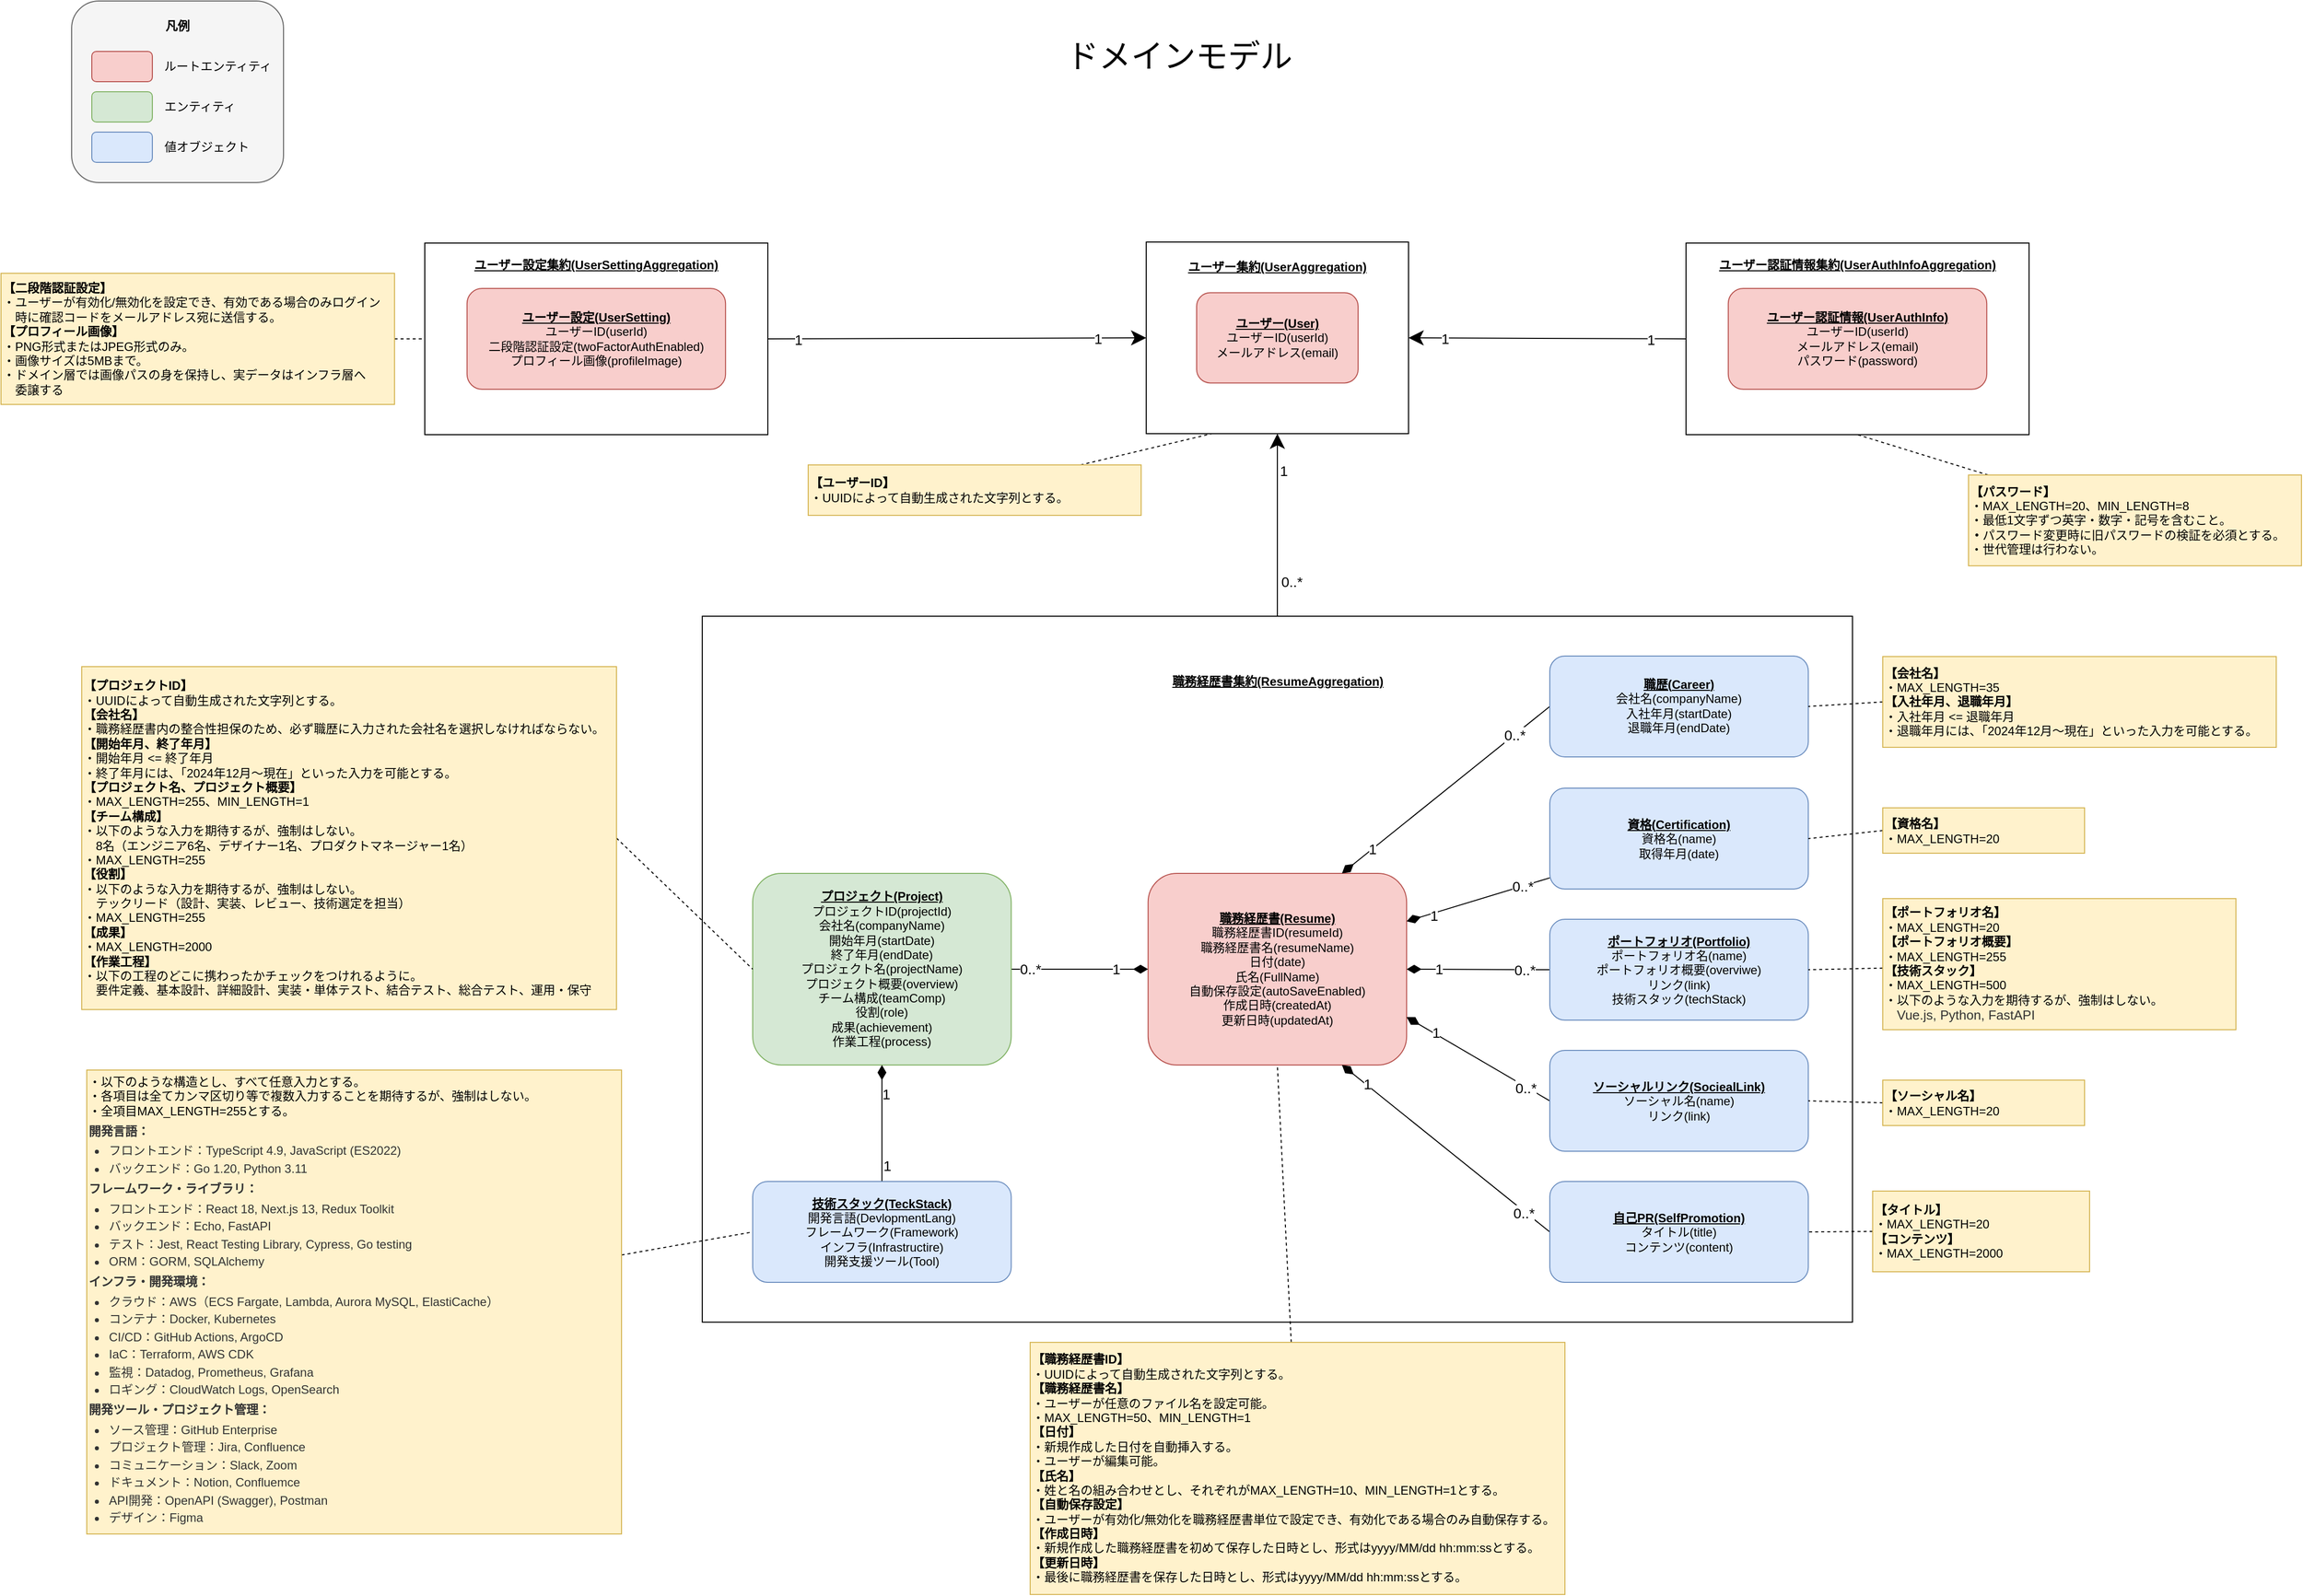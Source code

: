 <mxfile version="26.0.4">
  <diagram name="ページ1" id="oXaW7aQPTFVuqWrh0Pf7">
    <mxGraphModel dx="1912" dy="1139" grid="1" gridSize="10" guides="1" tooltips="1" connect="1" arrows="1" fold="1" page="1" pageScale="1" pageWidth="1169" pageHeight="1654" math="0" shadow="0">
      <root>
        <mxCell id="0" />
        <mxCell id="1" parent="0" />
        <mxCell id="-X1_m2EYrhHD0JWwDC6E-24" value="" style="group" parent="1" vertex="1" connectable="0">
          <mxGeometry x="1700" y="280" width="340" height="190" as="geometry" />
        </mxCell>
        <mxCell id="-X1_m2EYrhHD0JWwDC6E-25" value="" style="rounded=0;whiteSpace=wrap;html=1;align=center;" parent="-X1_m2EYrhHD0JWwDC6E-24" vertex="1">
          <mxGeometry width="340" height="190" as="geometry" />
        </mxCell>
        <mxCell id="-X1_m2EYrhHD0JWwDC6E-26" value="&lt;b&gt;&lt;u&gt;ユーザー認証情報集約(UserAuthInfoAggregation)&lt;/u&gt;&lt;/b&gt;" style="text;html=1;align=center;verticalAlign=middle;whiteSpace=wrap;rounded=0;" parent="-X1_m2EYrhHD0JWwDC6E-24" vertex="1">
          <mxGeometry x="27.02" y="7.037" width="285.95" height="29.999" as="geometry" />
        </mxCell>
        <mxCell id="-X1_m2EYrhHD0JWwDC6E-27" value="&lt;b&gt;&lt;u&gt;ユーザー認証情報(UserAuthInfo)&lt;/u&gt;&lt;/b&gt;&lt;br&gt;ユーザーID(userId)&lt;br&gt;メールアドレス(email)&lt;br&gt;パスワード(password)" style="rounded=1;whiteSpace=wrap;html=1;aspect=fixed;fillColor=#f8cecc;strokeColor=#b85450;" parent="-X1_m2EYrhHD0JWwDC6E-24" vertex="1">
          <mxGeometry x="41.89" y="45.001" width="256.21" height="100" as="geometry" />
        </mxCell>
        <mxCell id="-X1_m2EYrhHD0JWwDC6E-133" value="" style="group" parent="1" vertex="1" connectable="0">
          <mxGeometry x="450" y="280" width="340" height="190" as="geometry" />
        </mxCell>
        <mxCell id="-X1_m2EYrhHD0JWwDC6E-134" value="" style="rounded=0;whiteSpace=wrap;html=1;align=center;" parent="-X1_m2EYrhHD0JWwDC6E-133" vertex="1">
          <mxGeometry width="340" height="190" as="geometry" />
        </mxCell>
        <mxCell id="-X1_m2EYrhHD0JWwDC6E-135" value="&lt;b&gt;&lt;u&gt;ユーザー設定集約(UserSettingAggregation)&lt;/u&gt;&lt;/b&gt;" style="text;html=1;align=center;verticalAlign=middle;whiteSpace=wrap;rounded=0;" parent="-X1_m2EYrhHD0JWwDC6E-133" vertex="1">
          <mxGeometry x="27.02" y="7.037" width="285.95" height="29.999" as="geometry" />
        </mxCell>
        <mxCell id="-X1_m2EYrhHD0JWwDC6E-136" value="&lt;b&gt;&lt;u&gt;ユーザー設定(UserSetting)&lt;/u&gt;&lt;/b&gt;&lt;br&gt;ユーザーID(userId)&lt;br&gt;二段階認証設定(twoFactorAuthEnabled)&lt;br&gt;プロフィール画像(profileImage)" style="rounded=1;whiteSpace=wrap;html=1;aspect=fixed;fillColor=#f8cecc;strokeColor=#b85450;" parent="-X1_m2EYrhHD0JWwDC6E-133" vertex="1">
          <mxGeometry x="41.89" y="45.001" width="256.21" height="100" as="geometry" />
        </mxCell>
        <mxCell id="-X1_m2EYrhHD0JWwDC6E-205" value="" style="group" parent="1" vertex="1" connectable="0">
          <mxGeometry x="110" y="650" width="2175" height="970" as="geometry" />
        </mxCell>
        <mxCell id="-X1_m2EYrhHD0JWwDC6E-150" value="" style="group;" parent="-X1_m2EYrhHD0JWwDC6E-205" vertex="1" connectable="0">
          <mxGeometry x="615" width="1140" height="730.001" as="geometry" />
        </mxCell>
        <mxCell id="-X1_m2EYrhHD0JWwDC6E-209" style="rounded=0;orthogonalLoop=1;jettySize=auto;html=1;exitX=0.5;exitY=0;exitDx=0;exitDy=0;entryX=0.5;entryY=1;entryDx=0;entryDy=0;endSize=12;" parent="-X1_m2EYrhHD0JWwDC6E-150" source="-X1_m2EYrhHD0JWwDC6E-151" target="-X1_m2EYrhHD0JWwDC6E-2" edge="1">
          <mxGeometry relative="1" as="geometry" />
        </mxCell>
        <mxCell id="-X1_m2EYrhHD0JWwDC6E-210" value="&lt;font style=&quot;font-size: 14px;&quot;&gt;0..*&lt;/font&gt;" style="edgeLabel;html=1;align=center;verticalAlign=middle;resizable=0;points=[];" parent="-X1_m2EYrhHD0JWwDC6E-209" vertex="1" connectable="0">
          <mxGeometry x="-0.624" y="1" relative="1" as="geometry">
            <mxPoint x="15" as="offset" />
          </mxGeometry>
        </mxCell>
        <mxCell id="-X1_m2EYrhHD0JWwDC6E-211" value="&lt;font style=&quot;font-size: 14px;&quot;&gt;1&lt;/font&gt;" style="edgeLabel;html=1;align=center;verticalAlign=middle;resizable=0;points=[];" parent="-X1_m2EYrhHD0JWwDC6E-209" vertex="1" connectable="0">
          <mxGeometry x="0.595" y="-1" relative="1" as="geometry">
            <mxPoint x="5" as="offset" />
          </mxGeometry>
        </mxCell>
        <mxCell id="-X1_m2EYrhHD0JWwDC6E-151" value="" style="rounded=0;whiteSpace=wrap;html=1;align=center;" parent="-X1_m2EYrhHD0JWwDC6E-150" vertex="1">
          <mxGeometry width="1140" height="700" as="geometry" />
        </mxCell>
        <mxCell id="-X1_m2EYrhHD0JWwDC6E-152" value="&lt;b&gt;&lt;u&gt;職務経歴書集約(Resume&lt;/u&gt;&lt;/b&gt;&lt;b&gt;&lt;u&gt;Aggregation)&lt;/u&gt;&lt;/b&gt;" style="text;html=1;align=center;verticalAlign=middle;whiteSpace=wrap;rounded=0;" parent="-X1_m2EYrhHD0JWwDC6E-150" vertex="1">
          <mxGeometry x="90.596" y="20.699" width="958.774" height="88.238" as="geometry" />
        </mxCell>
        <mxCell id="-X1_m2EYrhHD0JWwDC6E-153" value="&lt;b&gt;&lt;u&gt;職務経歴書(Resume)&lt;/u&gt;&lt;/b&gt;&lt;div&gt;職務経歴書ID(resumeId)&lt;br&gt;職務経歴書名(resumeName)&lt;br&gt;日付(date)&lt;br&gt;氏名(FullName)&lt;br&gt;自動保存設定(autoSaveEnabled)&lt;/div&gt;&lt;div&gt;作成日時(createdAt)&lt;br&gt;更新日時(updatedAt)&lt;/div&gt;" style="rounded=1;whiteSpace=wrap;html=1;fillColor=#f8cecc;strokeColor=#b85450;" parent="-X1_m2EYrhHD0JWwDC6E-150" vertex="1">
          <mxGeometry x="441.88" y="255.001" width="256.21" height="190" as="geometry" />
        </mxCell>
        <mxCell id="-X1_m2EYrhHD0JWwDC6E-166" style="rounded=0;orthogonalLoop=1;jettySize=auto;html=1;exitX=1;exitY=0.5;exitDx=0;exitDy=0;entryX=0;entryY=0.5;entryDx=0;entryDy=0;endArrow=diamondThin;endFill=1;endSize=12;" parent="-X1_m2EYrhHD0JWwDC6E-150" source="-X1_m2EYrhHD0JWwDC6E-154" target="-X1_m2EYrhHD0JWwDC6E-153" edge="1">
          <mxGeometry relative="1" as="geometry" />
        </mxCell>
        <mxCell id="-X1_m2EYrhHD0JWwDC6E-168" value="&lt;font style=&quot;font-size: 14px;&quot;&gt;0..*&lt;/font&gt;" style="edgeLabel;html=1;align=center;verticalAlign=middle;resizable=0;points=[];" parent="-X1_m2EYrhHD0JWwDC6E-166" vertex="1" connectable="0">
          <mxGeometry x="-0.748" y="-1" relative="1" as="geometry">
            <mxPoint x="2" y="-1" as="offset" />
          </mxGeometry>
        </mxCell>
        <mxCell id="-X1_m2EYrhHD0JWwDC6E-169" value="&lt;font style=&quot;font-size: 14px;&quot;&gt;1&lt;/font&gt;" style="edgeLabel;html=1;align=center;verticalAlign=middle;resizable=0;points=[];" parent="-X1_m2EYrhHD0JWwDC6E-166" vertex="1" connectable="0">
          <mxGeometry x="0.392" y="-2" relative="1" as="geometry">
            <mxPoint x="9" y="-2" as="offset" />
          </mxGeometry>
        </mxCell>
        <mxCell id="-X1_m2EYrhHD0JWwDC6E-154" value="&lt;b&gt;&lt;u&gt;プロジェクト(Project)&lt;/u&gt;&lt;/b&gt;&lt;div&gt;プロジェクトID(projectId)&lt;br&gt;会社名(companyName)&lt;br&gt;開始年月(startDate)&lt;br&gt;終了年月(endDate)&lt;br&gt;プロジェクト名(projectName)&lt;br&gt;プロジェクト概要(overview)&lt;br&gt;チーム構成(teamComp)&lt;br&gt;役割(role)&lt;br&gt;成果(achievement)&lt;br&gt;作業工程(process)&lt;br&gt;&lt;/div&gt;" style="rounded=1;whiteSpace=wrap;html=1;fillColor=#d5e8d4;strokeColor=#82b366;" parent="-X1_m2EYrhHD0JWwDC6E-150" vertex="1">
          <mxGeometry x="50" y="255" width="256.21" height="190" as="geometry" />
        </mxCell>
        <mxCell id="-X1_m2EYrhHD0JWwDC6E-164" style="rounded=0;orthogonalLoop=1;jettySize=auto;html=1;exitX=0;exitY=0.5;exitDx=0;exitDy=0;entryX=0.75;entryY=0;entryDx=0;entryDy=0;endArrow=diamondThin;endFill=1;endSize=12;" parent="-X1_m2EYrhHD0JWwDC6E-150" source="-X1_m2EYrhHD0JWwDC6E-128" target="-X1_m2EYrhHD0JWwDC6E-153" edge="1">
          <mxGeometry relative="1" as="geometry" />
        </mxCell>
        <mxCell id="-X1_m2EYrhHD0JWwDC6E-174" value="&lt;font style=&quot;font-size: 14px;&quot;&gt;1&lt;/font&gt;" style="edgeLabel;html=1;align=center;verticalAlign=middle;resizable=0;points=[];" parent="-X1_m2EYrhHD0JWwDC6E-164" vertex="1" connectable="0">
          <mxGeometry x="0.706" relative="1" as="geometry">
            <mxPoint as="offset" />
          </mxGeometry>
        </mxCell>
        <mxCell id="-X1_m2EYrhHD0JWwDC6E-175" value="&lt;font style=&quot;font-size: 14px;&quot;&gt;0..*&lt;/font&gt;" style="edgeLabel;html=1;align=center;verticalAlign=middle;resizable=0;points=[];" parent="-X1_m2EYrhHD0JWwDC6E-164" vertex="1" connectable="0">
          <mxGeometry x="-0.658" relative="1" as="geometry">
            <mxPoint as="offset" />
          </mxGeometry>
        </mxCell>
        <mxCell id="-X1_m2EYrhHD0JWwDC6E-128" value="&lt;b&gt;&lt;u&gt;職歴(&lt;/u&gt;&lt;/b&gt;&lt;b&gt;&lt;u&gt;Career&lt;/u&gt;&lt;/b&gt;&lt;b&gt;&lt;u&gt;)&lt;/u&gt;&lt;/b&gt;&lt;br&gt;会社名(companyName)&lt;br&gt;入社年月(startDate)&lt;br&gt;退職年月(endDate)" style="rounded=1;whiteSpace=wrap;html=1;aspect=fixed;fillColor=#dae8fc;strokeColor=#6c8ebf;" parent="-X1_m2EYrhHD0JWwDC6E-150" vertex="1">
          <mxGeometry x="840" y="39.471" width="256.21" height="100" as="geometry" />
        </mxCell>
        <mxCell id="-X1_m2EYrhHD0JWwDC6E-157" style="rounded=0;orthogonalLoop=1;jettySize=auto;html=1;entryX=1;entryY=0.25;entryDx=0;entryDy=0;endArrow=diamondThin;endFill=1;endSize=12;" parent="-X1_m2EYrhHD0JWwDC6E-150" source="-X1_m2EYrhHD0JWwDC6E-132" target="-X1_m2EYrhHD0JWwDC6E-153" edge="1">
          <mxGeometry relative="1" as="geometry" />
        </mxCell>
        <mxCell id="-X1_m2EYrhHD0JWwDC6E-176" value="&lt;font style=&quot;font-size: 14px;&quot;&gt;1&lt;/font&gt;" style="edgeLabel;html=1;align=center;verticalAlign=middle;resizable=0;points=[];" parent="-X1_m2EYrhHD0JWwDC6E-157" vertex="1" connectable="0">
          <mxGeometry x="0.633" y="2" relative="1" as="geometry">
            <mxPoint as="offset" />
          </mxGeometry>
        </mxCell>
        <mxCell id="-X1_m2EYrhHD0JWwDC6E-177" value="&lt;font style=&quot;font-size: 14px;&quot;&gt;0..*&lt;/font&gt;" style="edgeLabel;html=1;align=center;verticalAlign=middle;resizable=0;points=[];" parent="-X1_m2EYrhHD0JWwDC6E-157" vertex="1" connectable="0">
          <mxGeometry x="-0.612" y="1" relative="1" as="geometry">
            <mxPoint y="-1" as="offset" />
          </mxGeometry>
        </mxCell>
        <mxCell id="-X1_m2EYrhHD0JWwDC6E-132" value="&lt;b&gt;&lt;u&gt;資格(&lt;/u&gt;&lt;/b&gt;&lt;u style=&quot;&quot;&gt;&lt;b&gt;Certification)&lt;/b&gt;&lt;/u&gt;&lt;br&gt;資格名(name)&lt;br&gt;取得年月(date)" style="rounded=1;whiteSpace=wrap;html=1;aspect=fixed;fillColor=#dae8fc;strokeColor=#6c8ebf;" parent="-X1_m2EYrhHD0JWwDC6E-150" vertex="1">
          <mxGeometry x="840" y="170.541" width="256.21" height="100" as="geometry" />
        </mxCell>
        <mxCell id="-X1_m2EYrhHD0JWwDC6E-161" style="rounded=0;orthogonalLoop=1;jettySize=auto;html=1;exitX=0;exitY=0.5;exitDx=0;exitDy=0;entryX=1;entryY=0.5;entryDx=0;entryDy=0;endArrow=diamondThin;endFill=1;endSize=12;" parent="-X1_m2EYrhHD0JWwDC6E-150" source="-X1_m2EYrhHD0JWwDC6E-140" target="-X1_m2EYrhHD0JWwDC6E-153" edge="1">
          <mxGeometry relative="1" as="geometry" />
        </mxCell>
        <mxCell id="-X1_m2EYrhHD0JWwDC6E-178" value="&lt;font style=&quot;font-size: 14px;&quot;&gt;1&lt;/font&gt;" style="edgeLabel;html=1;align=center;verticalAlign=middle;resizable=0;points=[];" parent="-X1_m2EYrhHD0JWwDC6E-161" vertex="1" connectable="0">
          <mxGeometry x="0.569" relative="1" as="geometry">
            <mxPoint x="1" as="offset" />
          </mxGeometry>
        </mxCell>
        <mxCell id="-X1_m2EYrhHD0JWwDC6E-179" value="&lt;font style=&quot;font-size: 14px;&quot;&gt;0..*&lt;/font&gt;" style="edgeLabel;html=1;align=center;verticalAlign=middle;resizable=0;points=[];" parent="-X1_m2EYrhHD0JWwDC6E-161" vertex="1" connectable="0">
          <mxGeometry x="-0.652" y="2" relative="1" as="geometry">
            <mxPoint x="-1" y="-2" as="offset" />
          </mxGeometry>
        </mxCell>
        <mxCell id="-X1_m2EYrhHD0JWwDC6E-140" value="&lt;u style=&quot;&quot;&gt;&lt;b&gt;ポートフォリオ(Portfolio)&lt;/b&gt;&lt;/u&gt;&lt;br&gt;ポートフォリオ名(name)&lt;br&gt;ポートフォリオ概要(overviwe)&lt;br&gt;リンク(link)&lt;br&gt;技術スタック(techStack)" style="rounded=1;whiteSpace=wrap;html=1;aspect=fixed;fillColor=#dae8fc;strokeColor=#6c8ebf;" parent="-X1_m2EYrhHD0JWwDC6E-150" vertex="1">
          <mxGeometry x="840" y="300.541" width="256.21" height="100" as="geometry" />
        </mxCell>
        <mxCell id="-X1_m2EYrhHD0JWwDC6E-162" style="rounded=0;orthogonalLoop=1;jettySize=auto;html=1;exitX=0;exitY=0.5;exitDx=0;exitDy=0;entryX=1;entryY=0.75;entryDx=0;entryDy=0;endArrow=diamondThin;endFill=1;endSize=12;" parent="-X1_m2EYrhHD0JWwDC6E-150" source="-X1_m2EYrhHD0JWwDC6E-145" target="-X1_m2EYrhHD0JWwDC6E-153" edge="1">
          <mxGeometry relative="1" as="geometry" />
        </mxCell>
        <mxCell id="-X1_m2EYrhHD0JWwDC6E-180" value="&lt;font style=&quot;font-size: 14px;&quot;&gt;1&lt;/font&gt;" style="edgeLabel;html=1;align=center;verticalAlign=middle;resizable=0;points=[];" parent="-X1_m2EYrhHD0JWwDC6E-162" vertex="1" connectable="0">
          <mxGeometry x="0.616" y="-1" relative="1" as="geometry">
            <mxPoint x="1" as="offset" />
          </mxGeometry>
        </mxCell>
        <mxCell id="-X1_m2EYrhHD0JWwDC6E-181" value="&lt;font style=&quot;font-size: 14px;&quot;&gt;0..*&lt;/font&gt;" style="edgeLabel;html=1;align=center;verticalAlign=middle;resizable=0;points=[];" parent="-X1_m2EYrhHD0JWwDC6E-162" vertex="1" connectable="0">
          <mxGeometry x="-0.674" y="3" relative="1" as="geometry">
            <mxPoint x="1" y="-2" as="offset" />
          </mxGeometry>
        </mxCell>
        <mxCell id="-X1_m2EYrhHD0JWwDC6E-145" value="&lt;div&gt;&lt;b&gt;&lt;u&gt;ソーシャルリンク(SociealLink)&lt;/u&gt;&lt;/b&gt;&lt;br&gt;ソーシャル名(name)&lt;br&gt;リンク(link)&lt;br&gt;&lt;/div&gt;" style="rounded=1;whiteSpace=wrap;html=1;aspect=fixed;fillColor=#dae8fc;strokeColor=#6c8ebf;" parent="-X1_m2EYrhHD0JWwDC6E-150" vertex="1">
          <mxGeometry x="840" y="430.541" width="256.21" height="100" as="geometry" />
        </mxCell>
        <mxCell id="-X1_m2EYrhHD0JWwDC6E-163" style="rounded=0;orthogonalLoop=1;jettySize=auto;html=1;exitX=0;exitY=0.5;exitDx=0;exitDy=0;entryX=0.75;entryY=1;entryDx=0;entryDy=0;endArrow=diamondThin;endFill=1;endSize=12;" parent="-X1_m2EYrhHD0JWwDC6E-150" source="-X1_m2EYrhHD0JWwDC6E-149" target="-X1_m2EYrhHD0JWwDC6E-153" edge="1">
          <mxGeometry relative="1" as="geometry" />
        </mxCell>
        <mxCell id="-X1_m2EYrhHD0JWwDC6E-182" value="&lt;font style=&quot;font-size: 14px;&quot;&gt;1&lt;/font&gt;" style="edgeLabel;html=1;align=center;verticalAlign=middle;resizable=0;points=[];" parent="-X1_m2EYrhHD0JWwDC6E-163" vertex="1" connectable="0">
          <mxGeometry x="0.776" y="3" relative="1" as="geometry">
            <mxPoint x="3" y="-2" as="offset" />
          </mxGeometry>
        </mxCell>
        <mxCell id="-X1_m2EYrhHD0JWwDC6E-183" value="&lt;font style=&quot;font-size: 14px;&quot;&gt;0..*&lt;/font&gt;" style="edgeLabel;html=1;align=center;verticalAlign=middle;resizable=0;points=[];" parent="-X1_m2EYrhHD0JWwDC6E-163" vertex="1" connectable="0">
          <mxGeometry x="-0.752" y="3" relative="1" as="geometry">
            <mxPoint x="1" as="offset" />
          </mxGeometry>
        </mxCell>
        <mxCell id="-X1_m2EYrhHD0JWwDC6E-149" value="&lt;div&gt;&lt;b&gt;&lt;u&gt;自己PR(SelfPromotion)&lt;/u&gt;&lt;/b&gt;&lt;br&gt;タイトル(title)&lt;br&gt;コンテンツ(content)&lt;br&gt;&lt;/div&gt;" style="rounded=1;whiteSpace=wrap;html=1;aspect=fixed;fillColor=#dae8fc;strokeColor=#6c8ebf;" parent="-X1_m2EYrhHD0JWwDC6E-150" vertex="1">
          <mxGeometry x="840" y="560.541" width="256.21" height="100" as="geometry" />
        </mxCell>
        <mxCell id="-X1_m2EYrhHD0JWwDC6E-167" style="rounded=0;orthogonalLoop=1;jettySize=auto;html=1;exitX=0.5;exitY=0;exitDx=0;exitDy=0;entryX=0.5;entryY=1;entryDx=0;entryDy=0;endArrow=diamondThin;endFill=1;targetPerimeterSpacing=0;endSize=12;" parent="-X1_m2EYrhHD0JWwDC6E-150" source="-X1_m2EYrhHD0JWwDC6E-155" target="-X1_m2EYrhHD0JWwDC6E-154" edge="1">
          <mxGeometry relative="1" as="geometry" />
        </mxCell>
        <mxCell id="-X1_m2EYrhHD0JWwDC6E-170" value="&lt;font style=&quot;font-size: 14px;&quot;&gt;1&lt;/font&gt;" style="edgeLabel;html=1;align=center;verticalAlign=middle;resizable=0;points=[];" parent="-X1_m2EYrhHD0JWwDC6E-167" vertex="1" connectable="0">
          <mxGeometry x="0.504" y="-3" relative="1" as="geometry">
            <mxPoint x="1" as="offset" />
          </mxGeometry>
        </mxCell>
        <mxCell id="-X1_m2EYrhHD0JWwDC6E-171" value="&lt;font style=&quot;font-size: 14px;&quot;&gt;1&lt;/font&gt;" style="edgeLabel;html=1;align=center;verticalAlign=middle;resizable=0;points=[];" parent="-X1_m2EYrhHD0JWwDC6E-167" vertex="1" connectable="0">
          <mxGeometry x="-0.72" y="-1" relative="1" as="geometry">
            <mxPoint x="4" as="offset" />
          </mxGeometry>
        </mxCell>
        <mxCell id="-X1_m2EYrhHD0JWwDC6E-155" value="&lt;b&gt;&lt;u&gt;技術スタック(TeckStack)&lt;/u&gt;&lt;/b&gt;&lt;div&gt;開発言語(DevlopmentLang)&lt;br&gt;フレームワーク(Framework)&lt;br&gt;インフラ(Infrastructire)&lt;br&gt;開発支援ツール(Tool)&lt;/div&gt;" style="rounded=1;whiteSpace=wrap;html=1;fillColor=#dae8fc;strokeColor=#6c8ebf;" parent="-X1_m2EYrhHD0JWwDC6E-150" vertex="1">
          <mxGeometry x="50" y="560.54" width="256.21" height="100" as="geometry" />
        </mxCell>
        <mxCell id="-X1_m2EYrhHD0JWwDC6E-17" value="" style="group" parent="-X1_m2EYrhHD0JWwDC6E-150" vertex="1" connectable="0">
          <mxGeometry x="440" y="-371" width="260" height="190" as="geometry" />
        </mxCell>
        <mxCell id="-X1_m2EYrhHD0JWwDC6E-2" value="" style="rounded=0;whiteSpace=wrap;html=1;align=center;" parent="-X1_m2EYrhHD0JWwDC6E-17" vertex="1">
          <mxGeometry width="260" height="190" as="geometry" />
        </mxCell>
        <mxCell id="-X1_m2EYrhHD0JWwDC6E-3" value="&lt;b&gt;&lt;u&gt;ユーザー集約(UserAggregation)&lt;/u&gt;&lt;/b&gt;" style="text;html=1;align=center;verticalAlign=middle;whiteSpace=wrap;rounded=0;" parent="-X1_m2EYrhHD0JWwDC6E-17" vertex="1">
          <mxGeometry x="40" y="10.0" width="180" height="30.0" as="geometry" />
        </mxCell>
        <mxCell id="-X1_m2EYrhHD0JWwDC6E-8" value="&lt;b&gt;&lt;u&gt;ユーザー(User)&lt;/u&gt;&lt;/b&gt;&lt;br&gt;ユーザーID(userId)&lt;br&gt;メールアドレス(email)" style="rounded=1;whiteSpace=wrap;html=1;fillColor=#f8cecc;strokeColor=#b85450;" parent="-X1_m2EYrhHD0JWwDC6E-17" vertex="1">
          <mxGeometry x="50" y="50.294" width="160" height="89.412" as="geometry" />
        </mxCell>
        <mxCell id="-X1_m2EYrhHD0JWwDC6E-189" style="rounded=0;orthogonalLoop=1;jettySize=auto;html=1;entryX=0.5;entryY=1;entryDx=0;entryDy=0;dashed=1;endArrow=none;endFill=0;" parent="-X1_m2EYrhHD0JWwDC6E-205" source="-X1_m2EYrhHD0JWwDC6E-188" target="-X1_m2EYrhHD0JWwDC6E-153" edge="1">
          <mxGeometry relative="1" as="geometry" />
        </mxCell>
        <mxCell id="-X1_m2EYrhHD0JWwDC6E-188" value="&lt;span style=&quot;&quot;&gt;&lt;b&gt;【職務経歴書ID】&lt;/b&gt;&lt;/span&gt;&lt;br style=&quot;&quot;&gt;&lt;span style=&quot;&quot;&gt;・UUIDによって自動生成された文字列とする。&lt;/span&gt;&lt;br style=&quot;&quot;&gt;&lt;span style=&quot;&quot;&gt;&lt;b&gt;【職務経歴書名】&lt;/b&gt;&lt;/span&gt;&lt;br style=&quot;&quot;&gt;&lt;span style=&quot;&quot;&gt;・ユーザーが任意のファイル名を設定可能。&lt;/span&gt;&lt;br style=&quot;&quot;&gt;&lt;span style=&quot;&quot;&gt;・MAX_LENGTH=50、MIN_LENGTH=1&lt;/span&gt;&lt;br style=&quot;&quot;&gt;&lt;span style=&quot;&quot;&gt;&lt;b&gt;【日付】&lt;/b&gt;&lt;/span&gt;&lt;br style=&quot;&quot;&gt;&lt;span style=&quot;&quot;&gt;・新規作成した日付を自動挿入する。&lt;/span&gt;&lt;br style=&quot;&quot;&gt;&lt;span style=&quot;&quot;&gt;・ユーザーが編集可能。&lt;br&gt;&lt;b&gt;【氏名】&lt;/b&gt;&lt;br&gt;・姓と名の組み合わせとし、それぞれがMAX_LENGTH=10、MIN_LENGTH=1とする。&lt;br&gt;&lt;b&gt;【自動保存設定】&lt;/b&gt;&lt;br&gt;・ユーザーが有効化/無効化を職務経歴書単位で設定でき、有効化である場合のみ自動保存する。&lt;/span&gt;&lt;div&gt;&lt;b&gt;【作成日時】&lt;/b&gt;&lt;br&gt;・新規作成した職務経歴書を初めて保存した日時とし、形式はyyyy/MM/dd hh:mm:ssとする。&lt;br&gt;&lt;b&gt;【更新日時】&lt;/b&gt;&lt;br&gt;・最後に職務経歴書を保存した日時とし、&lt;span style=&quot;background-color: initial;&quot;&gt;形式はyyyy/MM/dd hh:mm:ssとする。&lt;/span&gt;&lt;/div&gt;" style="rounded=0;whiteSpace=wrap;html=1;fillColor=#fff2cc;strokeColor=#d6b656;align=left;" parent="-X1_m2EYrhHD0JWwDC6E-205" vertex="1">
          <mxGeometry x="940" y="720" width="530" height="250" as="geometry" />
        </mxCell>
        <mxCell id="-X1_m2EYrhHD0JWwDC6E-191" style="rounded=0;orthogonalLoop=1;jettySize=auto;html=1;entryX=0;entryY=0.5;entryDx=0;entryDy=0;endArrow=none;endFill=0;dashed=1;" parent="-X1_m2EYrhHD0JWwDC6E-205" source="-X1_m2EYrhHD0JWwDC6E-190" target="-X1_m2EYrhHD0JWwDC6E-155" edge="1">
          <mxGeometry relative="1" as="geometry" />
        </mxCell>
        <mxCell id="-X1_m2EYrhHD0JWwDC6E-190" value="・以下のような構造とし、すべて任意入力とする。&lt;br&gt;・各項目は全てカンマ区切り等で複数入力することを期待するが、強制はしない。&lt;br&gt;・全項目MAX_LENGTH=255とする。&lt;br&gt;&lt;div&gt;&lt;p style=&quot;margin: 5px 0px; color: rgb(51, 51, 51); font-size: 13px;&quot;&gt;&lt;strong style=&quot;font-size: 12px;&quot;&gt;&lt;font face=&quot;Helvetica&quot;&gt;開発言語：&lt;/font&gt;&lt;/strong&gt;&lt;/p&gt;&lt;ul style=&quot;margin: 5px 0px; padding-left: 20px; color: rgb(51, 51, 51); font-size: 13px;&quot;&gt;&lt;li style=&quot;margin-bottom: 3px; font-size: 12px;&quot;&gt;&lt;font face=&quot;Helvetica&quot;&gt;フロントエンド：TypeScript 4.9, JavaScript (ES2022)&lt;/font&gt;&lt;/li&gt;&lt;li style=&quot;margin-bottom: 3px; font-size: 12px;&quot;&gt;&lt;font face=&quot;Helvetica&quot;&gt;バックエンド：Go 1.20, Python 3.11&lt;/font&gt;&lt;/li&gt;&lt;/ul&gt;&lt;p style=&quot;margin: 5px 0px; color: rgb(51, 51, 51); font-size: 13px;&quot;&gt;&lt;strong style=&quot;font-size: 12px;&quot;&gt;&lt;font face=&quot;Helvetica&quot;&gt;フレームワーク・ライブラリ：&lt;/font&gt;&lt;/strong&gt;&lt;/p&gt;&lt;ul style=&quot;margin: 5px 0px; padding-left: 20px; color: rgb(51, 51, 51); font-size: 13px;&quot;&gt;&lt;li style=&quot;margin-bottom: 3px; font-size: 12px;&quot;&gt;&lt;font face=&quot;Helvetica&quot;&gt;フロントエンド：React 18, Next.js 13, Redux Toolkit&lt;/font&gt;&lt;/li&gt;&lt;li style=&quot;margin-bottom: 3px; font-size: 12px;&quot;&gt;&lt;font face=&quot;Helvetica&quot;&gt;バックエンド：Echo, FastAPI&lt;/font&gt;&lt;/li&gt;&lt;li style=&quot;margin-bottom: 3px; font-size: 12px;&quot;&gt;&lt;font face=&quot;Helvetica&quot;&gt;テスト：Jest, React Testing Library, Cypress, Go testing&lt;/font&gt;&lt;/li&gt;&lt;li style=&quot;margin-bottom: 3px; font-size: 12px;&quot;&gt;&lt;font face=&quot;Helvetica&quot;&gt;ORM：GORM, SQLAlchemy&lt;/font&gt;&lt;/li&gt;&lt;/ul&gt;&lt;p style=&quot;margin: 5px 0px; color: rgb(51, 51, 51); font-size: 13px;&quot;&gt;&lt;strong style=&quot;font-size: 12px;&quot;&gt;&lt;font face=&quot;Helvetica&quot;&gt;インフラ・開発環境：&lt;/font&gt;&lt;/strong&gt;&lt;/p&gt;&lt;ul style=&quot;margin: 5px 0px; padding-left: 20px; color: rgb(51, 51, 51); font-size: 13px;&quot;&gt;&lt;li style=&quot;margin-bottom: 3px; font-size: 12px;&quot;&gt;&lt;font face=&quot;Helvetica&quot;&gt;クラウド：AWS（ECS Fargate, Lambda, Aurora MySQL, ElastiCache）&lt;/font&gt;&lt;/li&gt;&lt;li style=&quot;margin-bottom: 3px; font-size: 12px;&quot;&gt;&lt;font face=&quot;Helvetica&quot;&gt;コンテナ：Docker, Kubernetes&lt;/font&gt;&lt;/li&gt;&lt;li style=&quot;margin-bottom: 3px; font-size: 12px;&quot;&gt;&lt;font face=&quot;Helvetica&quot;&gt;CI/CD：GitHub Actions, ArgoCD&lt;/font&gt;&lt;/li&gt;&lt;li style=&quot;margin-bottom: 3px; font-size: 12px;&quot;&gt;&lt;font face=&quot;Helvetica&quot;&gt;IaC：Terraform, AWS CDK&lt;/font&gt;&lt;/li&gt;&lt;li style=&quot;margin-bottom: 3px; font-size: 12px;&quot;&gt;&lt;font face=&quot;Helvetica&quot;&gt;監視：Datadog, Prometheus, Grafana&lt;/font&gt;&lt;/li&gt;&lt;li style=&quot;margin-bottom: 3px; font-size: 12px;&quot;&gt;&lt;font face=&quot;Helvetica&quot;&gt;ロギング：CloudWatch Logs, OpenSearch&lt;/font&gt;&lt;/li&gt;&lt;/ul&gt;&lt;p style=&quot;margin: 5px 0px; color: rgb(51, 51, 51); font-size: 13px;&quot;&gt;&lt;strong style=&quot;font-size: 12px;&quot;&gt;&lt;font face=&quot;Helvetica&quot;&gt;開発ツール・プロジェクト管理：&lt;/font&gt;&lt;/strong&gt;&lt;/p&gt;&lt;ul style=&quot;margin: 5px 0px; padding-left: 20px; color: rgb(51, 51, 51); font-size: 13px;&quot;&gt;&lt;li style=&quot;margin-bottom: 3px; font-size: 12px;&quot;&gt;&lt;font face=&quot;Helvetica&quot;&gt;ソース管理：GitHub Enterprise&lt;/font&gt;&lt;/li&gt;&lt;li style=&quot;margin-bottom: 3px; font-size: 12px;&quot;&gt;&lt;font face=&quot;Helvetica&quot;&gt;プロジェクト管理：Jira, Confluence&lt;/font&gt;&lt;/li&gt;&lt;li style=&quot;margin-bottom: 3px; font-size: 12px;&quot;&gt;&lt;font face=&quot;Helvetica&quot;&gt;コミュニケーション：Slack, Zoom&lt;/font&gt;&lt;/li&gt;&lt;li style=&quot;margin-bottom: 3px; font-size: 12px;&quot;&gt;&lt;font face=&quot;Helvetica&quot;&gt;ドキュメント：Notion, Confluemce&lt;/font&gt;&lt;/li&gt;&lt;li style=&quot;margin-bottom: 3px; font-size: 12px;&quot;&gt;&lt;font face=&quot;Helvetica&quot;&gt;API開発：OpenAPI (Swagger), Postman&lt;/font&gt;&lt;/li&gt;&lt;li style=&quot;margin-bottom: 3px; font-size: 12px;&quot;&gt;&lt;font face=&quot;Helvetica&quot;&gt;デザイン：Figma&lt;/font&gt;&lt;/li&gt;&lt;/ul&gt;&lt;/div&gt;" style="rounded=0;whiteSpace=wrap;html=1;fillColor=#fff2cc;strokeColor=#d6b656;align=left;" parent="-X1_m2EYrhHD0JWwDC6E-205" vertex="1">
          <mxGeometry x="5" y="450" width="530" height="460" as="geometry" />
        </mxCell>
        <mxCell id="-X1_m2EYrhHD0JWwDC6E-193" style="rounded=0;orthogonalLoop=1;jettySize=auto;html=1;exitX=1;exitY=0.5;exitDx=0;exitDy=0;entryX=0;entryY=0.5;entryDx=0;entryDy=0;strokeColor=default;dashed=1;endArrow=none;endFill=0;" parent="-X1_m2EYrhHD0JWwDC6E-205" source="-X1_m2EYrhHD0JWwDC6E-192" target="-X1_m2EYrhHD0JWwDC6E-154" edge="1">
          <mxGeometry relative="1" as="geometry" />
        </mxCell>
        <mxCell id="-X1_m2EYrhHD0JWwDC6E-192" value="&lt;span style=&quot;&quot;&gt;&lt;b&gt;【プロジェクトID】&lt;/b&gt;&lt;/span&gt;&lt;br style=&quot;&quot;&gt;&lt;span style=&quot;&quot;&gt;・UUIDによって自動生成された文字列とする。&lt;/span&gt;&lt;br style=&quot;&quot;&gt;&lt;span style=&quot;&quot;&gt;&lt;b&gt;【会社名】&lt;/b&gt;&lt;/span&gt;&lt;br style=&quot;&quot;&gt;&lt;span style=&quot;&quot;&gt;・職務経歴書内の整合性担保のため、必ず職歴に入力された会社名を選択しなければならない。&lt;/span&gt;&lt;br style=&quot;&quot;&gt;&lt;span style=&quot;&quot;&gt;&lt;b&gt;【開始年月、終了年月】&lt;/b&gt;&lt;/span&gt;&lt;br style=&quot;&quot;&gt;&lt;span style=&quot;&quot;&gt;・開始年月 &amp;lt;= 終了年月&lt;br&gt;&lt;/span&gt;&lt;span style=&quot;&quot;&gt;・終了年月には、「2024年12月～現在」といった入力を可能とする。&lt;br&gt;&lt;b&gt;【プロジェクト名、プロジェクト概要】&lt;/b&gt;&lt;br&gt;・MAX_LENGTH=255、MIN_LENGTH=1&lt;br&gt;&lt;b&gt;【チーム構成】&lt;/b&gt;&lt;br&gt;・以下のような入力を期待するが、強制はしない。&lt;/span&gt;&lt;div&gt;&lt;span style=&quot;&quot;&gt;　8名（エンジニア6名、デザイナー1名、プロダクトマネージャー1名）&lt;br&gt;・MAX_LENGTH=255&lt;br&gt;&lt;b&gt;【役割】&lt;/b&gt;&lt;br&gt;&lt;/span&gt;・以下のような入力を期待するが、強制はしない。&lt;br&gt;　テックリード（設計、実装、レビュー、技術選定を担当）&lt;br&gt;&lt;span style=&quot;&quot;&gt;・MAX_LENGTH=255&lt;br&gt;&lt;b&gt;【成果】&lt;/b&gt;&lt;br&gt;・MAX_LENGTH=2000&lt;br&gt;&lt;b&gt;【作業工程】&lt;/b&gt;&lt;br&gt;・以下の工程のどこに携わったかチェックをつけれるように。&lt;br&gt;　要件定義、基本設計、詳細設計、実装・単体テスト、結合テスト、総合テスト、運用・保守&lt;/span&gt;&lt;/div&gt;" style="rounded=0;whiteSpace=wrap;html=1;fillColor=#fff2cc;strokeColor=#d6b656;align=left;" parent="-X1_m2EYrhHD0JWwDC6E-205" vertex="1">
          <mxGeometry y="50" width="530" height="340" as="geometry" />
        </mxCell>
        <mxCell id="-X1_m2EYrhHD0JWwDC6E-200" style="rounded=0;orthogonalLoop=1;jettySize=auto;html=1;exitX=0;exitY=0.5;exitDx=0;exitDy=0;entryX=1;entryY=0.5;entryDx=0;entryDy=0;dashed=1;endArrow=none;endFill=0;" parent="-X1_m2EYrhHD0JWwDC6E-205" source="-X1_m2EYrhHD0JWwDC6E-194" target="-X1_m2EYrhHD0JWwDC6E-128" edge="1">
          <mxGeometry relative="1" as="geometry" />
        </mxCell>
        <mxCell id="-X1_m2EYrhHD0JWwDC6E-194" value="&lt;span style=&quot;&quot;&gt;&lt;b&gt;【会社名】&lt;/b&gt;&lt;/span&gt;&lt;br style=&quot;&quot;&gt;&lt;span style=&quot;&quot;&gt;・MAX_LENGTH=35&lt;/span&gt;&lt;br style=&quot;&quot;&gt;&lt;span style=&quot;&quot;&gt;&lt;b&gt;【入社年月、退職年月】&lt;/b&gt;&lt;/span&gt;&lt;br style=&quot;&quot;&gt;・入社年月 &amp;lt;= 退職年月&lt;br&gt;・退職年月には、「2024年12月～現在」といった入力を可能とする。" style="rounded=0;whiteSpace=wrap;html=1;fillColor=#fff2cc;strokeColor=#d6b656;align=left;" parent="-X1_m2EYrhHD0JWwDC6E-205" vertex="1">
          <mxGeometry x="1785" y="40" width="390" height="90" as="geometry" />
        </mxCell>
        <mxCell id="-X1_m2EYrhHD0JWwDC6E-201" style="rounded=0;orthogonalLoop=1;jettySize=auto;html=1;exitX=0;exitY=0.5;exitDx=0;exitDy=0;entryX=1;entryY=0.5;entryDx=0;entryDy=0;endArrow=none;endFill=0;dashed=1;" parent="-X1_m2EYrhHD0JWwDC6E-205" source="-X1_m2EYrhHD0JWwDC6E-195" target="-X1_m2EYrhHD0JWwDC6E-132" edge="1">
          <mxGeometry relative="1" as="geometry" />
        </mxCell>
        <mxCell id="-X1_m2EYrhHD0JWwDC6E-195" value="&lt;span style=&quot;&quot;&gt;&lt;b&gt;【資格名】&lt;/b&gt;&lt;/span&gt;&lt;br style=&quot;&quot;&gt;&lt;span style=&quot;&quot;&gt;・MAX_LENGTH=20&lt;/span&gt;" style="rounded=0;whiteSpace=wrap;html=1;fillColor=#fff2cc;strokeColor=#d6b656;align=left;" parent="-X1_m2EYrhHD0JWwDC6E-205" vertex="1">
          <mxGeometry x="1785" y="190" width="200" height="45" as="geometry" />
        </mxCell>
        <mxCell id="-X1_m2EYrhHD0JWwDC6E-202" style="rounded=0;orthogonalLoop=1;jettySize=auto;html=1;entryX=1;entryY=0.5;entryDx=0;entryDy=0;endArrow=none;endFill=0;dashed=1;" parent="-X1_m2EYrhHD0JWwDC6E-205" source="-X1_m2EYrhHD0JWwDC6E-196" target="-X1_m2EYrhHD0JWwDC6E-140" edge="1">
          <mxGeometry relative="1" as="geometry" />
        </mxCell>
        <mxCell id="-X1_m2EYrhHD0JWwDC6E-196" value="&lt;span style=&quot;&quot;&gt;&lt;b&gt;【ポートフォリオ名】&lt;/b&gt;&lt;/span&gt;&lt;br style=&quot;&quot;&gt;&lt;span style=&quot;&quot;&gt;・MAX_LENGTH=20&lt;/span&gt;&lt;br style=&quot;&quot;&gt;&lt;span style=&quot;&quot;&gt;&lt;b&gt;【ポートフォリオ概要】&lt;/b&gt;&lt;/span&gt;&lt;br style=&quot;&quot;&gt;・MAX_LENGTH=255&lt;br&gt;&lt;b&gt;【技術スタック】&lt;/b&gt;&lt;br&gt;・MAX_LENGTH=500&lt;br&gt;・以下のような入力を期待するが、強制はしない。&lt;br&gt;　&lt;span style=&quot;color: rgb(51, 51, 51); font-size: 13px;&quot;&gt;&lt;font face=&quot;Helvetica&quot;&gt;Vue.js, Python, FastAPI&lt;/font&gt;&lt;/span&gt;" style="rounded=0;whiteSpace=wrap;html=1;fillColor=#fff2cc;strokeColor=#d6b656;align=left;" parent="-X1_m2EYrhHD0JWwDC6E-205" vertex="1">
          <mxGeometry x="1785" y="280" width="350" height="130" as="geometry" />
        </mxCell>
        <mxCell id="-X1_m2EYrhHD0JWwDC6E-203" style="rounded=0;orthogonalLoop=1;jettySize=auto;html=1;exitX=0;exitY=0.5;exitDx=0;exitDy=0;entryX=1;entryY=0.5;entryDx=0;entryDy=0;endArrow=none;endFill=0;dashed=1;" parent="-X1_m2EYrhHD0JWwDC6E-205" source="-X1_m2EYrhHD0JWwDC6E-198" target="-X1_m2EYrhHD0JWwDC6E-145" edge="1">
          <mxGeometry relative="1" as="geometry" />
        </mxCell>
        <mxCell id="-X1_m2EYrhHD0JWwDC6E-198" value="&lt;span style=&quot;&quot;&gt;&lt;b&gt;【ソーシャル名】&lt;/b&gt;&lt;/span&gt;&lt;br style=&quot;&quot;&gt;&lt;span style=&quot;&quot;&gt;・MAX_LENGTH=20&lt;/span&gt;" style="rounded=0;whiteSpace=wrap;html=1;fillColor=#fff2cc;strokeColor=#d6b656;align=left;" parent="-X1_m2EYrhHD0JWwDC6E-205" vertex="1">
          <mxGeometry x="1785" y="460" width="200" height="45" as="geometry" />
        </mxCell>
        <mxCell id="-X1_m2EYrhHD0JWwDC6E-204" style="rounded=0;orthogonalLoop=1;jettySize=auto;html=1;exitX=0;exitY=0.5;exitDx=0;exitDy=0;entryX=1;entryY=0.5;entryDx=0;entryDy=0;endArrow=none;endFill=0;dashed=1;" parent="-X1_m2EYrhHD0JWwDC6E-205" source="-X1_m2EYrhHD0JWwDC6E-199" target="-X1_m2EYrhHD0JWwDC6E-149" edge="1">
          <mxGeometry relative="1" as="geometry" />
        </mxCell>
        <mxCell id="-X1_m2EYrhHD0JWwDC6E-199" value="&lt;span style=&quot;&quot;&gt;&lt;b&gt;【タイトル】&lt;/b&gt;&lt;/span&gt;&lt;br style=&quot;&quot;&gt;&lt;span style=&quot;&quot;&gt;・MAX_LENGTH=20&lt;/span&gt;&lt;br style=&quot;&quot;&gt;&lt;span style=&quot;&quot;&gt;&lt;b&gt;【コンテンツ】&lt;/b&gt;&lt;/span&gt;&lt;br style=&quot;&quot;&gt;・MAX_LENGTH=2000" style="rounded=0;whiteSpace=wrap;html=1;fillColor=#fff2cc;strokeColor=#d6b656;align=left;" parent="-X1_m2EYrhHD0JWwDC6E-205" vertex="1">
          <mxGeometry x="1775" y="570" width="215" height="80" as="geometry" />
        </mxCell>
        <mxCell id="-X1_m2EYrhHD0JWwDC6E-212" style="rounded=0;orthogonalLoop=1;jettySize=auto;html=1;exitX=1;exitY=0.5;exitDx=0;exitDy=0;entryX=0;entryY=0.5;entryDx=0;entryDy=0;endSize=12;" parent="1" source="-X1_m2EYrhHD0JWwDC6E-134" target="-X1_m2EYrhHD0JWwDC6E-2" edge="1">
          <mxGeometry relative="1" as="geometry" />
        </mxCell>
        <mxCell id="-X1_m2EYrhHD0JWwDC6E-213" value="&lt;font style=&quot;font-size: 14px;&quot;&gt;1&lt;/font&gt;" style="edgeLabel;html=1;align=center;verticalAlign=middle;resizable=0;points=[];" parent="-X1_m2EYrhHD0JWwDC6E-212" vertex="1" connectable="0">
          <mxGeometry x="-0.842" y="-3" relative="1" as="geometry">
            <mxPoint y="-2" as="offset" />
          </mxGeometry>
        </mxCell>
        <mxCell id="-X1_m2EYrhHD0JWwDC6E-214" value="&lt;font style=&quot;font-size: 14px;&quot;&gt;1&lt;/font&gt;" style="edgeLabel;html=1;align=center;verticalAlign=middle;resizable=0;points=[];" parent="-X1_m2EYrhHD0JWwDC6E-212" vertex="1" connectable="0">
          <mxGeometry x="0.744" y="-2" relative="1" as="geometry">
            <mxPoint y="-1" as="offset" />
          </mxGeometry>
        </mxCell>
        <mxCell id="-X1_m2EYrhHD0JWwDC6E-215" style="rounded=0;orthogonalLoop=1;jettySize=auto;html=1;exitX=0;exitY=0.5;exitDx=0;exitDy=0;entryX=1;entryY=0.5;entryDx=0;entryDy=0;endSize=12;" parent="1" source="-X1_m2EYrhHD0JWwDC6E-25" target="-X1_m2EYrhHD0JWwDC6E-2" edge="1">
          <mxGeometry relative="1" as="geometry" />
        </mxCell>
        <mxCell id="-X1_m2EYrhHD0JWwDC6E-216" value="&lt;font style=&quot;font-size: 14px;&quot;&gt;1&lt;/font&gt;" style="edgeLabel;html=1;align=center;verticalAlign=middle;resizable=0;points=[];" parent="-X1_m2EYrhHD0JWwDC6E-215" vertex="1" connectable="0">
          <mxGeometry x="0.738" y="1" relative="1" as="geometry">
            <mxPoint as="offset" />
          </mxGeometry>
        </mxCell>
        <mxCell id="-X1_m2EYrhHD0JWwDC6E-217" value="&lt;font style=&quot;font-size: 14px;&quot;&gt;1&lt;/font&gt;" style="edgeLabel;html=1;align=center;verticalAlign=middle;resizable=0;points=[];" parent="-X1_m2EYrhHD0JWwDC6E-215" vertex="1" connectable="0">
          <mxGeometry x="-0.746" y="1" relative="1" as="geometry">
            <mxPoint as="offset" />
          </mxGeometry>
        </mxCell>
        <mxCell id="-X1_m2EYrhHD0JWwDC6E-221" style="rounded=0;orthogonalLoop=1;jettySize=auto;html=1;exitX=1;exitY=0.5;exitDx=0;exitDy=0;entryX=0;entryY=0.5;entryDx=0;entryDy=0;endArrow=none;endFill=0;dashed=1;" parent="1" source="-X1_m2EYrhHD0JWwDC6E-218" target="-X1_m2EYrhHD0JWwDC6E-134" edge="1">
          <mxGeometry relative="1" as="geometry" />
        </mxCell>
        <mxCell id="-X1_m2EYrhHD0JWwDC6E-218" value="&lt;span style=&quot;&quot;&gt;&lt;b&gt;【二段階認証設定】&lt;/b&gt;&lt;/span&gt;&lt;br style=&quot;&quot;&gt;&lt;span style=&quot;&quot;&gt;・ユーザーが有効化/無効化を設定でき、有効である場合のみログイン&lt;br&gt;&lt;/span&gt;　時に確認コードをメールアドレス宛に送信する。&lt;br style=&quot;&quot;&gt;&lt;span style=&quot;&quot;&gt;&lt;b&gt;【プロフィール画像】&lt;/b&gt;&lt;/span&gt;&lt;br style=&quot;&quot;&gt;・PNG形式またはJPEG形式のみ。&lt;br&gt;・画像サイズは5MBまで。&lt;br&gt;・ドメイン層では画像パスの身を保持し、実データはインフラ層へ&lt;br&gt;　委譲する" style="rounded=0;whiteSpace=wrap;html=1;fillColor=#fff2cc;strokeColor=#d6b656;align=left;" parent="1" vertex="1">
          <mxGeometry x="30" y="310" width="390" height="130" as="geometry" />
        </mxCell>
        <mxCell id="-X1_m2EYrhHD0JWwDC6E-223" style="rounded=0;orthogonalLoop=1;jettySize=auto;html=1;entryX=0.5;entryY=1;entryDx=0;entryDy=0;endArrow=none;endFill=0;dashed=1;" parent="1" source="-X1_m2EYrhHD0JWwDC6E-222" target="-X1_m2EYrhHD0JWwDC6E-25" edge="1">
          <mxGeometry relative="1" as="geometry" />
        </mxCell>
        <mxCell id="-X1_m2EYrhHD0JWwDC6E-222" value="&lt;span style=&quot;&quot;&gt;&lt;b&gt;【パスワード】&lt;/b&gt;&lt;/span&gt;&lt;br style=&quot;&quot;&gt;&lt;span style=&quot;&quot;&gt;・MAX_LENGTH=20、MIN_LENGTH=8&lt;br&gt;&lt;/span&gt;・最低1文字ずつ英字・数字・記号を含むこと。&lt;br style=&quot;&quot;&gt;&lt;b&gt;・&lt;/b&gt;パスワード変更時に旧パスワードの検証を必須とする。&lt;br&gt;・世代管理は行わない。" style="rounded=0;whiteSpace=wrap;html=1;fillColor=#fff2cc;strokeColor=#d6b656;align=left;" parent="1" vertex="1">
          <mxGeometry x="1980" y="510" width="330" height="90" as="geometry" />
        </mxCell>
        <mxCell id="-X1_m2EYrhHD0JWwDC6E-225" style="rounded=0;orthogonalLoop=1;jettySize=auto;html=1;entryX=0.25;entryY=1;entryDx=0;entryDy=0;endArrow=none;endFill=0;dashed=1;" parent="1" source="-X1_m2EYrhHD0JWwDC6E-224" target="-X1_m2EYrhHD0JWwDC6E-2" edge="1">
          <mxGeometry relative="1" as="geometry" />
        </mxCell>
        <mxCell id="-X1_m2EYrhHD0JWwDC6E-224" value="&lt;span style=&quot;&quot;&gt;&lt;b&gt;【ユーザーID】&lt;/b&gt;&lt;/span&gt;&lt;br style=&quot;&quot;&gt;&lt;span style=&quot;&quot;&gt;・&lt;/span&gt;UUIDによって自動生成された文字列とする。" style="rounded=0;whiteSpace=wrap;html=1;fillColor=#fff2cc;strokeColor=#d6b656;align=left;" parent="1" vertex="1">
          <mxGeometry x="830" y="500" width="330" height="50" as="geometry" />
        </mxCell>
        <mxCell id="-X1_m2EYrhHD0JWwDC6E-234" value="" style="group" parent="1" vertex="1" connectable="0">
          <mxGeometry x="100" y="40" width="210" height="180" as="geometry" />
        </mxCell>
        <mxCell id="-X1_m2EYrhHD0JWwDC6E-226" value="" style="rounded=1;whiteSpace=wrap;html=1;fillColor=#f5f5f5;fontColor=#333333;strokeColor=#666666;" parent="-X1_m2EYrhHD0JWwDC6E-234" vertex="1">
          <mxGeometry width="210" height="180" as="geometry" />
        </mxCell>
        <mxCell id="-X1_m2EYrhHD0JWwDC6E-227" value="" style="rounded=1;whiteSpace=wrap;html=1;fillColor=#f8cecc;strokeColor=#b85450;" parent="-X1_m2EYrhHD0JWwDC6E-234" vertex="1">
          <mxGeometry x="20" y="50" width="60" height="30" as="geometry" />
        </mxCell>
        <mxCell id="-X1_m2EYrhHD0JWwDC6E-228" value="" style="rounded=1;whiteSpace=wrap;html=1;fillColor=#d5e8d4;strokeColor=#82b366;" parent="-X1_m2EYrhHD0JWwDC6E-234" vertex="1">
          <mxGeometry x="20" y="90" width="60" height="30" as="geometry" />
        </mxCell>
        <mxCell id="-X1_m2EYrhHD0JWwDC6E-229" value="" style="rounded=1;whiteSpace=wrap;html=1;fillColor=#dae8fc;strokeColor=#6c8ebf;" parent="-X1_m2EYrhHD0JWwDC6E-234" vertex="1">
          <mxGeometry x="20" y="130" width="60" height="30" as="geometry" />
        </mxCell>
        <mxCell id="-X1_m2EYrhHD0JWwDC6E-230" value="ルートエンティティ" style="text;html=1;align=center;verticalAlign=middle;whiteSpace=wrap;rounded=0;" parent="-X1_m2EYrhHD0JWwDC6E-234" vertex="1">
          <mxGeometry x="90" y="50" width="110" height="30" as="geometry" />
        </mxCell>
        <mxCell id="-X1_m2EYrhHD0JWwDC6E-231" value="エンティティ" style="text;html=1;align=left;verticalAlign=middle;whiteSpace=wrap;rounded=0;" parent="-X1_m2EYrhHD0JWwDC6E-234" vertex="1">
          <mxGeometry x="90" y="90" width="110" height="30" as="geometry" />
        </mxCell>
        <mxCell id="-X1_m2EYrhHD0JWwDC6E-232" value="値オブジェクト" style="text;html=1;align=left;verticalAlign=middle;whiteSpace=wrap;rounded=0;" parent="-X1_m2EYrhHD0JWwDC6E-234" vertex="1">
          <mxGeometry x="90" y="130" width="110" height="30" as="geometry" />
        </mxCell>
        <mxCell id="-X1_m2EYrhHD0JWwDC6E-233" value="&lt;b&gt;凡例&lt;/b&gt;" style="text;html=1;align=center;verticalAlign=middle;whiteSpace=wrap;rounded=0;" parent="-X1_m2EYrhHD0JWwDC6E-234" vertex="1">
          <mxGeometry x="75" y="10" width="60" height="30" as="geometry" />
        </mxCell>
        <mxCell id="-X1_m2EYrhHD0JWwDC6E-235" value="&lt;font style=&quot;font-size: 32px;&quot;&gt;ドメインモデル&lt;/font&gt;" style="text;html=1;align=center;verticalAlign=middle;whiteSpace=wrap;rounded=0;" parent="1" vertex="1">
          <mxGeometry x="1052.5" y="80" width="290" height="30" as="geometry" />
        </mxCell>
      </root>
    </mxGraphModel>
  </diagram>
</mxfile>
